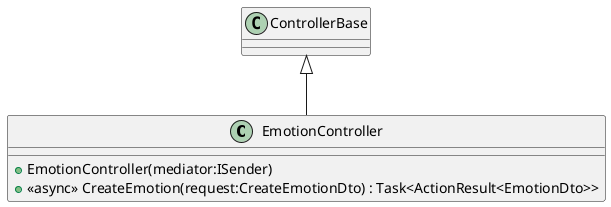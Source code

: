 @startuml
class EmotionController {
    + EmotionController(mediator:ISender)
    + <<async>> CreateEmotion(request:CreateEmotionDto) : Task<ActionResult<EmotionDto>>
}
ControllerBase <|-- EmotionController
@enduml
